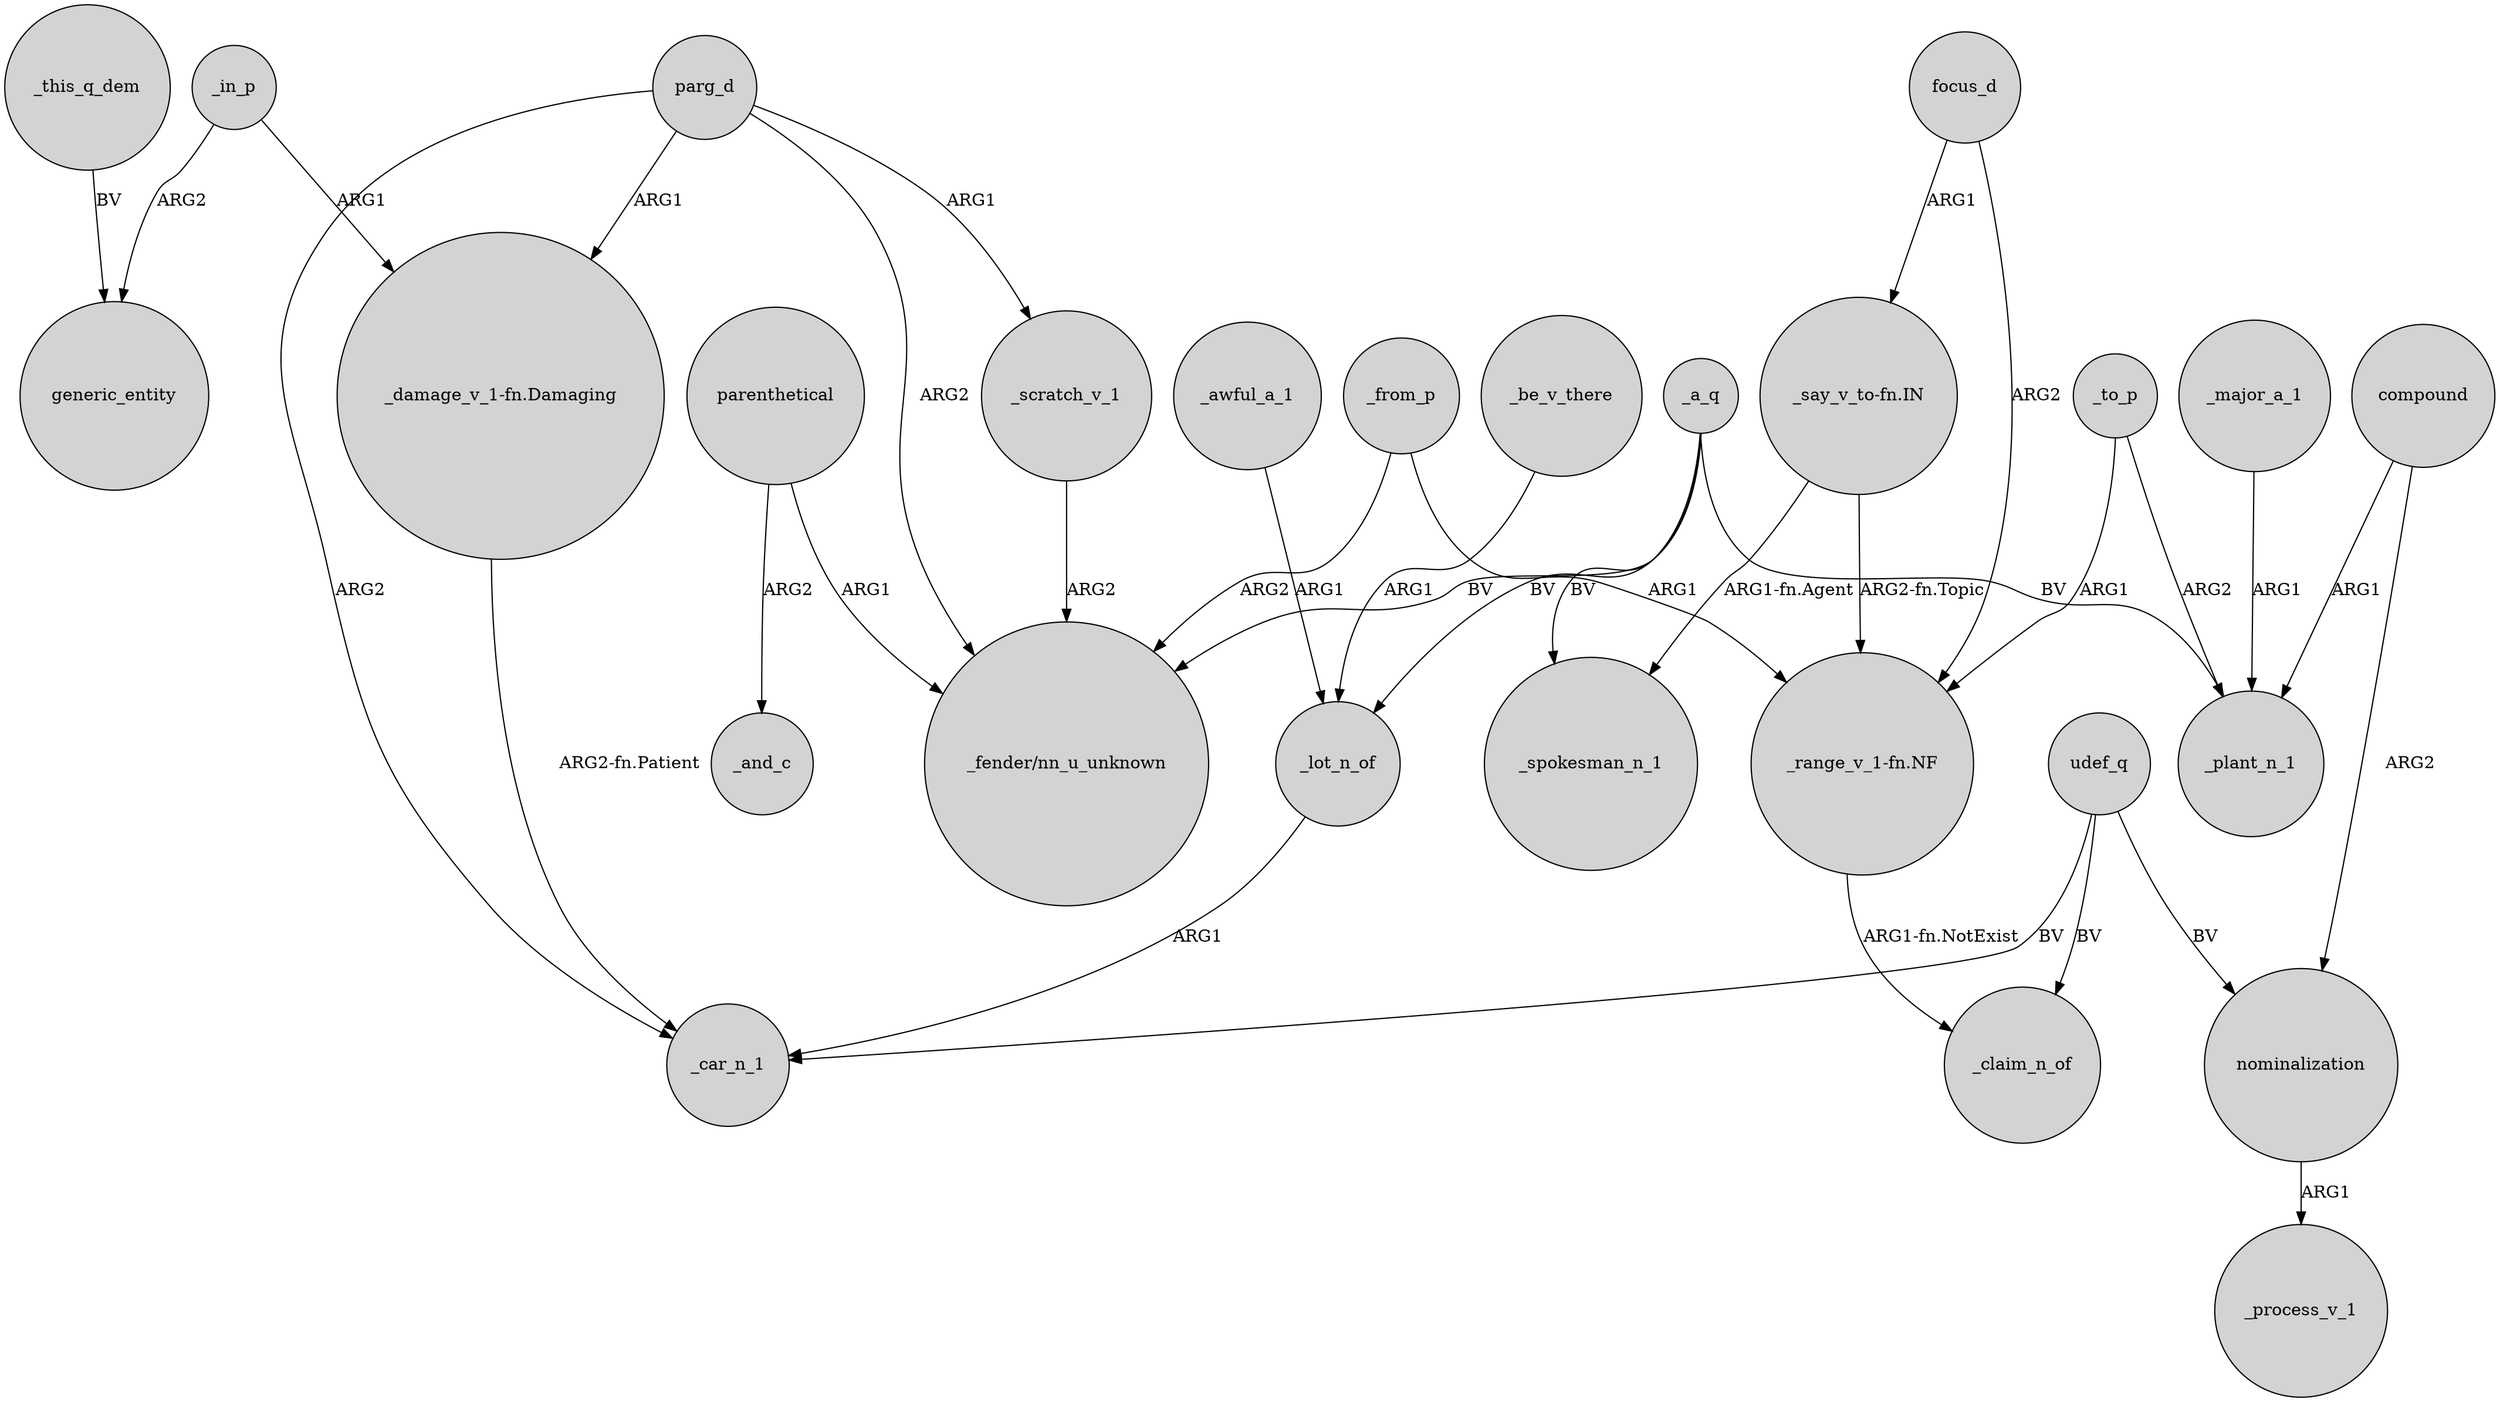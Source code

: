 digraph {
	node [shape=circle style=filled]
	_a_q -> _lot_n_of [label=BV]
	_a_q -> "_fender/nn_u_unknown" [label=BV]
	_in_p -> "_damage_v_1-fn.Damaging" [label=ARG1]
	_scratch_v_1 -> "_fender/nn_u_unknown" [label=ARG2]
	nominalization -> _process_v_1 [label=ARG1]
	_be_v_there -> _lot_n_of [label=ARG1]
	focus_d -> "_range_v_1-fn.NF" [label=ARG2]
	_lot_n_of -> _car_n_1 [label=ARG1]
	_to_p -> _plant_n_1 [label=ARG2]
	_to_p -> "_range_v_1-fn.NF" [label=ARG1]
	compound -> nominalization [label=ARG2]
	compound -> _plant_n_1 [label=ARG1]
	"_range_v_1-fn.NF" -> _claim_n_of [label="ARG1-fn.NotExist"]
	_awful_a_1 -> _lot_n_of [label=ARG1]
	parg_d -> "_damage_v_1-fn.Damaging" [label=ARG1]
	"_say_v_to-fn.IN" -> _spokesman_n_1 [label="ARG1-fn.Agent"]
	"_say_v_to-fn.IN" -> "_range_v_1-fn.NF" [label="ARG2-fn.Topic"]
	parenthetical -> _and_c [label=ARG2]
	"_damage_v_1-fn.Damaging" -> _car_n_1 [label="ARG2-fn.Patient"]
	_from_p -> "_fender/nn_u_unknown" [label=ARG2]
	_this_q_dem -> generic_entity [label=BV]
	parg_d -> _car_n_1 [label=ARG2]
	parg_d -> _scratch_v_1 [label=ARG1]
	udef_q -> nominalization [label=BV]
	udef_q -> _car_n_1 [label=BV]
	_in_p -> generic_entity [label=ARG2]
	_a_q -> _spokesman_n_1 [label=BV]
	parenthetical -> "_fender/nn_u_unknown" [label=ARG1]
	parg_d -> "_fender/nn_u_unknown" [label=ARG2]
	udef_q -> _claim_n_of [label=BV]
	_from_p -> "_range_v_1-fn.NF" [label=ARG1]
	_major_a_1 -> _plant_n_1 [label=ARG1]
	focus_d -> "_say_v_to-fn.IN" [label=ARG1]
	_a_q -> _plant_n_1 [label=BV]
}
